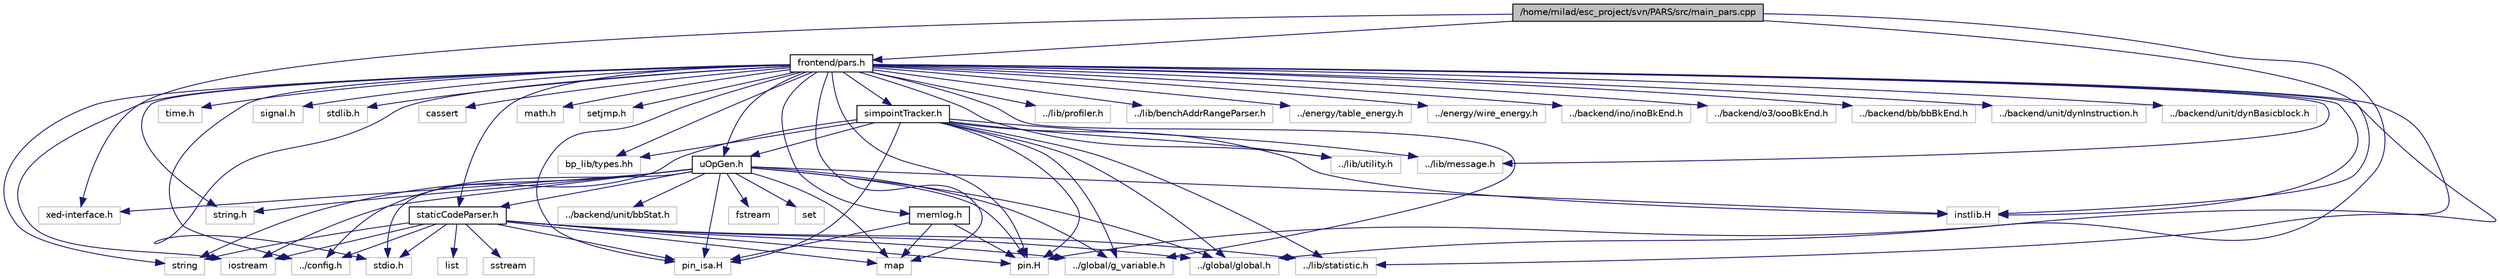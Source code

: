 digraph G
{
  edge [fontname="Helvetica",fontsize="10",labelfontname="Helvetica",labelfontsize="10"];
  node [fontname="Helvetica",fontsize="10",shape=record];
  Node1 [label="/home/milad/esc_project/svn/PARS/src/main_pars.cpp",height=0.2,width=0.4,color="black", fillcolor="grey75", style="filled" fontcolor="black"];
  Node1 -> Node2 [color="midnightblue",fontsize="10",style="solid"];
  Node2 [label="pin.H",height=0.2,width=0.4,color="grey75", fillcolor="white", style="filled"];
  Node1 -> Node3 [color="midnightblue",fontsize="10",style="solid"];
  Node3 [label="instlib.H",height=0.2,width=0.4,color="grey75", fillcolor="white", style="filled"];
  Node1 -> Node4 [color="midnightblue",fontsize="10",style="solid"];
  Node4 [label="xed-interface.h",height=0.2,width=0.4,color="grey75", fillcolor="white", style="filled"];
  Node1 -> Node5 [color="midnightblue",fontsize="10",style="solid"];
  Node5 [label="frontend/pars.h",height=0.2,width=0.4,color="black", fillcolor="white", style="filled",URL="$pars_8h.html"];
  Node5 -> Node6 [color="midnightblue",fontsize="10",style="solid"];
  Node6 [label="map",height=0.2,width=0.4,color="grey75", fillcolor="white", style="filled"];
  Node5 -> Node7 [color="midnightblue",fontsize="10",style="solid"];
  Node7 [label="string",height=0.2,width=0.4,color="grey75", fillcolor="white", style="filled"];
  Node5 -> Node8 [color="midnightblue",fontsize="10",style="solid"];
  Node8 [label="time.h",height=0.2,width=0.4,color="grey75", fillcolor="white", style="filled"];
  Node5 -> Node9 [color="midnightblue",fontsize="10",style="solid"];
  Node9 [label="iostream",height=0.2,width=0.4,color="grey75", fillcolor="white", style="filled"];
  Node5 -> Node10 [color="midnightblue",fontsize="10",style="solid"];
  Node10 [label="signal.h",height=0.2,width=0.4,color="grey75", fillcolor="white", style="filled"];
  Node5 -> Node11 [color="midnightblue",fontsize="10",style="solid"];
  Node11 [label="stdlib.h",height=0.2,width=0.4,color="grey75", fillcolor="white", style="filled"];
  Node5 -> Node12 [color="midnightblue",fontsize="10",style="solid"];
  Node12 [label="stdio.h",height=0.2,width=0.4,color="grey75", fillcolor="white", style="filled"];
  Node5 -> Node13 [color="midnightblue",fontsize="10",style="solid"];
  Node13 [label="cassert",height=0.2,width=0.4,color="grey75", fillcolor="white", style="filled"];
  Node5 -> Node14 [color="midnightblue",fontsize="10",style="solid"];
  Node14 [label="string.h",height=0.2,width=0.4,color="grey75", fillcolor="white", style="filled"];
  Node5 -> Node15 [color="midnightblue",fontsize="10",style="solid"];
  Node15 [label="math.h",height=0.2,width=0.4,color="grey75", fillcolor="white", style="filled"];
  Node5 -> Node16 [color="midnightblue",fontsize="10",style="solid"];
  Node16 [label="setjmp.h",height=0.2,width=0.4,color="grey75", fillcolor="white", style="filled"];
  Node5 -> Node2 [color="midnightblue",fontsize="10",style="solid"];
  Node5 -> Node17 [color="midnightblue",fontsize="10",style="solid"];
  Node17 [label="pin_isa.H",height=0.2,width=0.4,color="grey75", fillcolor="white", style="filled"];
  Node5 -> Node3 [color="midnightblue",fontsize="10",style="solid"];
  Node5 -> Node18 [color="midnightblue",fontsize="10",style="solid"];
  Node18 [label="bp_lib/types.hh",height=0.2,width=0.4,color="grey75", fillcolor="white", style="filled"];
  Node5 -> Node19 [color="midnightblue",fontsize="10",style="solid"];
  Node19 [label="../config.h",height=0.2,width=0.4,color="grey75", fillcolor="white", style="filled"];
  Node5 -> Node20 [color="midnightblue",fontsize="10",style="solid"];
  Node20 [label="memlog.h",height=0.2,width=0.4,color="black", fillcolor="white", style="filled",URL="$memlog_8h.html"];
  Node20 -> Node6 [color="midnightblue",fontsize="10",style="solid"];
  Node20 -> Node2 [color="midnightblue",fontsize="10",style="solid"];
  Node20 -> Node17 [color="midnightblue",fontsize="10",style="solid"];
  Node5 -> Node21 [color="midnightblue",fontsize="10",style="solid"];
  Node21 [label="uOpGen.h",height=0.2,width=0.4,color="black", fillcolor="white", style="filled",URL="$uOpGen_8h.html"];
  Node21 -> Node12 [color="midnightblue",fontsize="10",style="solid"];
  Node21 -> Node9 [color="midnightblue",fontsize="10",style="solid"];
  Node21 -> Node22 [color="midnightblue",fontsize="10",style="solid"];
  Node22 [label="fstream",height=0.2,width=0.4,color="grey75", fillcolor="white", style="filled"];
  Node21 -> Node14 [color="midnightblue",fontsize="10",style="solid"];
  Node21 -> Node7 [color="midnightblue",fontsize="10",style="solid"];
  Node21 -> Node6 [color="midnightblue",fontsize="10",style="solid"];
  Node21 -> Node23 [color="midnightblue",fontsize="10",style="solid"];
  Node23 [label="set",height=0.2,width=0.4,color="grey75", fillcolor="white", style="filled"];
  Node21 -> Node2 [color="midnightblue",fontsize="10",style="solid"];
  Node21 -> Node17 [color="midnightblue",fontsize="10",style="solid"];
  Node21 -> Node3 [color="midnightblue",fontsize="10",style="solid"];
  Node21 -> Node4 [color="midnightblue",fontsize="10",style="solid"];
  Node21 -> Node24 [color="midnightblue",fontsize="10",style="solid"];
  Node24 [label="staticCodeParser.h",height=0.2,width=0.4,color="black", fillcolor="white", style="filled",URL="$staticCodeParser_8h.html"];
  Node24 -> Node6 [color="midnightblue",fontsize="10",style="solid"];
  Node24 -> Node25 [color="midnightblue",fontsize="10",style="solid"];
  Node25 [label="list",height=0.2,width=0.4,color="grey75", fillcolor="white", style="filled"];
  Node24 -> Node7 [color="midnightblue",fontsize="10",style="solid"];
  Node24 -> Node9 [color="midnightblue",fontsize="10",style="solid"];
  Node24 -> Node26 [color="midnightblue",fontsize="10",style="solid"];
  Node26 [label="sstream",height=0.2,width=0.4,color="grey75", fillcolor="white", style="filled"];
  Node24 -> Node12 [color="midnightblue",fontsize="10",style="solid"];
  Node24 -> Node2 [color="midnightblue",fontsize="10",style="solid"];
  Node24 -> Node17 [color="midnightblue",fontsize="10",style="solid"];
  Node24 -> Node27 [color="midnightblue",fontsize="10",style="solid"];
  Node27 [label="../global/g_variable.h",height=0.2,width=0.4,color="grey75", fillcolor="white", style="filled"];
  Node24 -> Node28 [color="midnightblue",fontsize="10",style="solid"];
  Node28 [label="../global/global.h",height=0.2,width=0.4,color="grey75", fillcolor="white", style="filled"];
  Node24 -> Node19 [color="midnightblue",fontsize="10",style="solid"];
  Node24 -> Node29 [color="midnightblue",fontsize="10",style="solid"];
  Node29 [label="../lib/statistic.h",height=0.2,width=0.4,color="grey75", fillcolor="white", style="filled"];
  Node21 -> Node28 [color="midnightblue",fontsize="10",style="solid"];
  Node21 -> Node27 [color="midnightblue",fontsize="10",style="solid"];
  Node21 -> Node30 [color="midnightblue",fontsize="10",style="solid"];
  Node30 [label="../backend/unit/bbStat.h",height=0.2,width=0.4,color="grey75", fillcolor="white", style="filled"];
  Node5 -> Node31 [color="midnightblue",fontsize="10",style="solid"];
  Node31 [label="simpointTracker.h",height=0.2,width=0.4,color="black", fillcolor="white", style="filled",URL="$simpointTracker_8h.html"];
  Node31 -> Node2 [color="midnightblue",fontsize="10",style="solid"];
  Node31 -> Node17 [color="midnightblue",fontsize="10",style="solid"];
  Node31 -> Node3 [color="midnightblue",fontsize="10",style="solid"];
  Node31 -> Node18 [color="midnightblue",fontsize="10",style="solid"];
  Node31 -> Node32 [color="midnightblue",fontsize="10",style="solid"];
  Node32 [label="../lib/utility.h",height=0.2,width=0.4,color="grey75", fillcolor="white", style="filled"];
  Node31 -> Node19 [color="midnightblue",fontsize="10",style="solid"];
  Node31 -> Node21 [color="midnightblue",fontsize="10",style="solid"];
  Node31 -> Node28 [color="midnightblue",fontsize="10",style="solid"];
  Node31 -> Node33 [color="midnightblue",fontsize="10",style="solid"];
  Node33 [label="../lib/message.h",height=0.2,width=0.4,color="grey75", fillcolor="white", style="filled"];
  Node31 -> Node29 [color="midnightblue",fontsize="10",style="solid"];
  Node31 -> Node27 [color="midnightblue",fontsize="10",style="solid"];
  Node5 -> Node24 [color="midnightblue",fontsize="10",style="solid"];
  Node5 -> Node28 [color="midnightblue",fontsize="10",style="solid"];
  Node5 -> Node27 [color="midnightblue",fontsize="10",style="solid"];
  Node5 -> Node32 [color="midnightblue",fontsize="10",style="solid"];
  Node5 -> Node34 [color="midnightblue",fontsize="10",style="solid"];
  Node34 [label="../lib/profiler.h",height=0.2,width=0.4,color="grey75", fillcolor="white", style="filled"];
  Node5 -> Node33 [color="midnightblue",fontsize="10",style="solid"];
  Node5 -> Node29 [color="midnightblue",fontsize="10",style="solid"];
  Node5 -> Node35 [color="midnightblue",fontsize="10",style="solid"];
  Node35 [label="../lib/benchAddrRangeParser.h",height=0.2,width=0.4,color="grey75", fillcolor="white", style="filled"];
  Node5 -> Node36 [color="midnightblue",fontsize="10",style="solid"];
  Node36 [label="../energy/table_energy.h",height=0.2,width=0.4,color="grey75", fillcolor="white", style="filled"];
  Node5 -> Node37 [color="midnightblue",fontsize="10",style="solid"];
  Node37 [label="../energy/wire_energy.h",height=0.2,width=0.4,color="grey75", fillcolor="white", style="filled"];
  Node5 -> Node38 [color="midnightblue",fontsize="10",style="solid"];
  Node38 [label="../backend/ino/inoBkEnd.h",height=0.2,width=0.4,color="grey75", fillcolor="white", style="filled"];
  Node5 -> Node39 [color="midnightblue",fontsize="10",style="solid"];
  Node39 [label="../backend/o3/oooBkEnd.h",height=0.2,width=0.4,color="grey75", fillcolor="white", style="filled"];
  Node5 -> Node40 [color="midnightblue",fontsize="10",style="solid"];
  Node40 [label="../backend/bb/bbBkEnd.h",height=0.2,width=0.4,color="grey75", fillcolor="white", style="filled"];
  Node5 -> Node41 [color="midnightblue",fontsize="10",style="solid"];
  Node41 [label="../backend/unit/dynInstruction.h",height=0.2,width=0.4,color="grey75", fillcolor="white", style="filled"];
  Node5 -> Node42 [color="midnightblue",fontsize="10",style="solid"];
  Node42 [label="../backend/unit/dynBasicblock.h",height=0.2,width=0.4,color="grey75", fillcolor="white", style="filled"];
}

